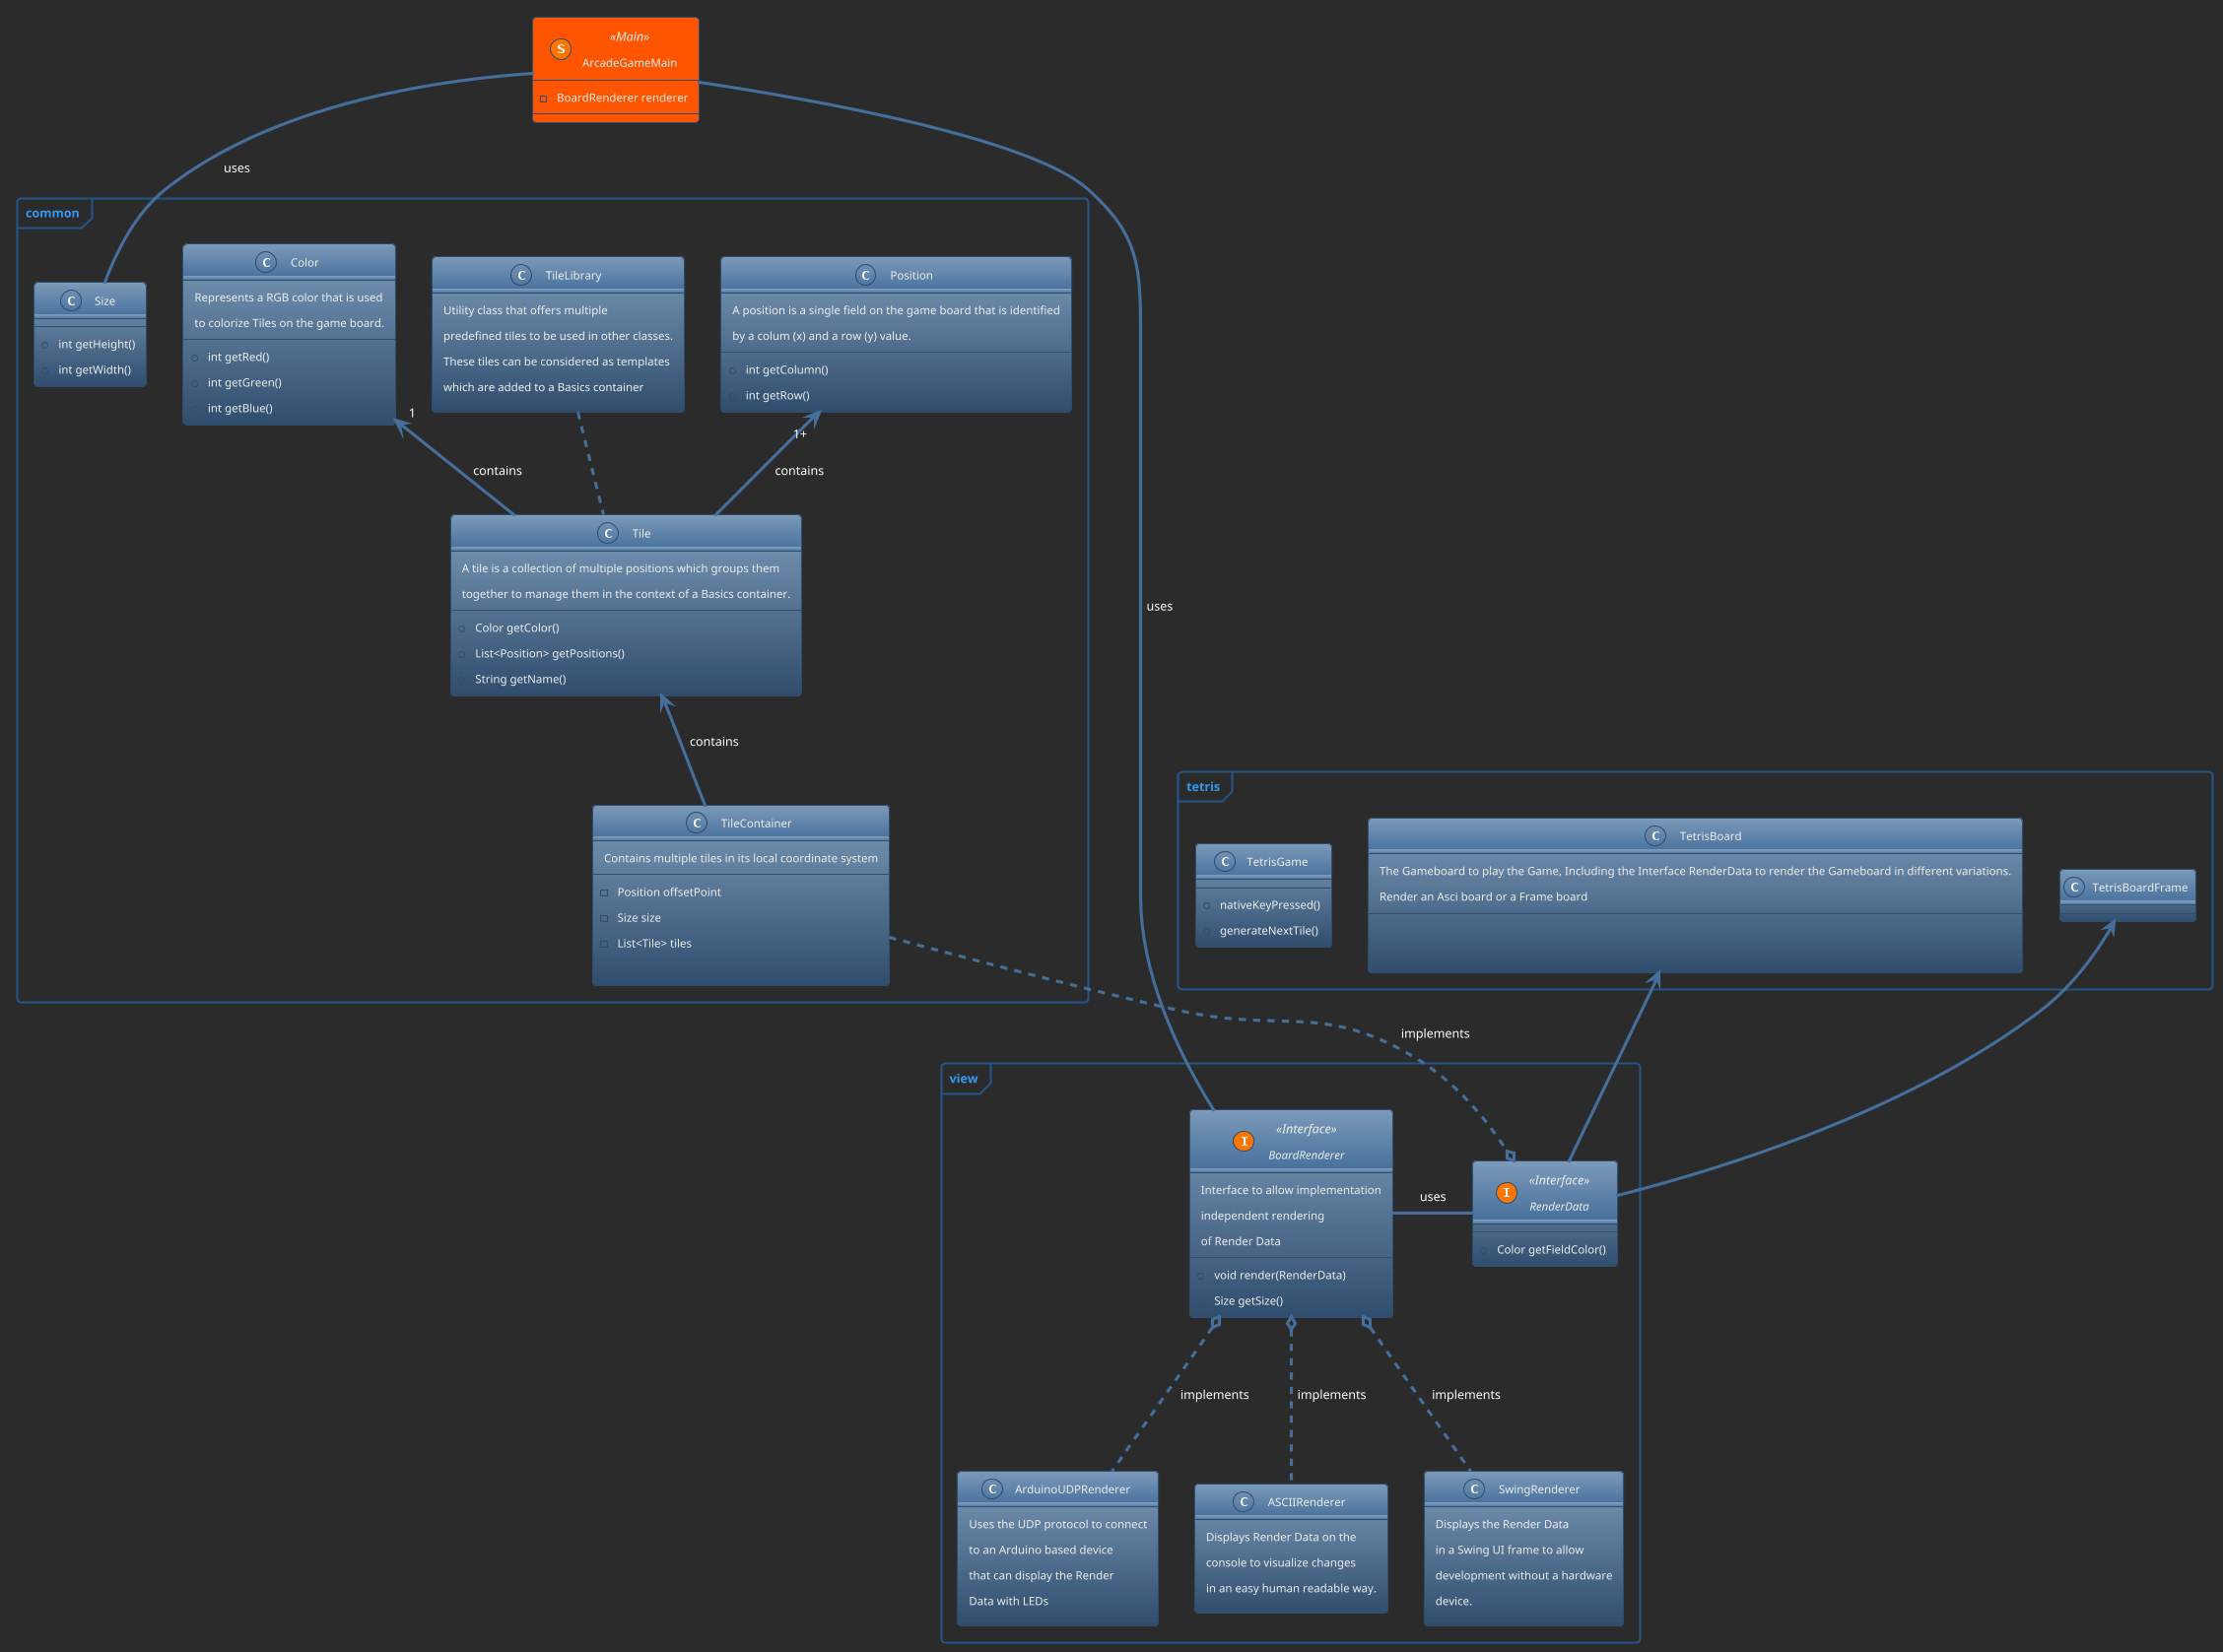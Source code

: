 @startuml
!theme spacelab
skinparam BackgroundColor #2B2B2B
'skinparam linetype ortho

skinparam ClassBackgroundColor<< Main >> #FF5500
skinparam PackageBackgroundColor #2B2B2B
skinparam PackageBorderColor #225588
skinparam PackageFontSize 12


package common <<Frame>> {
    class Color{
      Represents a RGB color that is used
      to colorize Tiles on the game board.
     --
     + int getRed()
     + int getGreen()
     + int getBlue()
    }

    class Tile {
       A tile is a collection of multiple positions which groups them
       together to manage them in the context of a Basics container.
       --
      + Color getColor()
      + List<Position> getPositions()
      + String getName()
    }

    class Position {
     A position is a single field on the game board that is identified
     by a colum (x) and a row (y) value.
     --
     + int getColumn()
     + int getRow()
    }

    class TileLibrary {
      Utility class that offers multiple
      predefined tiles to be used in other classes.
      These tiles can be considered as templates
      which are added to a Basics container
    }

    class Size{

    + int getHeight()
    + int getWidth()
    }

    class TileContainer{
    Contains multiple tiles in its local coordinate system
    --
    - Position offsetPoint
    - Size size
    - List<Tile> tiles

    }

}

class ArcadeGameMain << (S,#FF7700) Main >>{
- BoardRenderer renderer
}

package view <<Frame>> {

    interface RenderData << (I,#FF7700) Interface >> {
    + Color getFieldColor()

    }

    interface BoardRenderer << (I,#FF7700) Interface >> {
      Interface to allow implementation
      independent rendering
      of Render Data
    + void render(RenderData)
    + Size getSize()

    }

    class ArduinoUDPRenderer{
      Uses the UDP protocol to connect
      to an Arduino based device
      that can display the Render
      Data with LEDs
    }

    class ASCIIRenderer {
      Displays Render Data on the
      console to visualize changes
      in an easy human readable way.
    }

    class SwingRenderer {
      Displays the Render Data
      in a Swing UI frame to allow
      development without a hardware
      device.
    }
}
    package tetris <<Frame>>{


    class TetrisBoard{
 The Gameboard to play the Game, Including the Interface RenderData to render the Gameboard in different variations.
 Render an Asci board or a Frame board
 --


    }

    class TetrisBoardFrame{

    }

    class TetrisGame{
+ nativeKeyPressed()
+ generateNextTile()


    }
}

TetrisBoardFrame <-- RenderData
TetrisBoard <-- RenderData
BoardRenderer o... ArduinoUDPRenderer: implements
BoardRenderer o... ASCIIRenderer: implements
BoardRenderer o... SwingRenderer: implements
BoardRenderer - RenderData: uses
TileContainer ..o RenderData: implements
Color "1 "<-- Tile: contains
Position "1+"<-- Tile: contains
TileLibrary .. Tile
ArcadeGameMain -- Size: uses
ArcadeGameMain -- BoardRenderer: uses
Tile <-- TileContainer: contains
@enduml